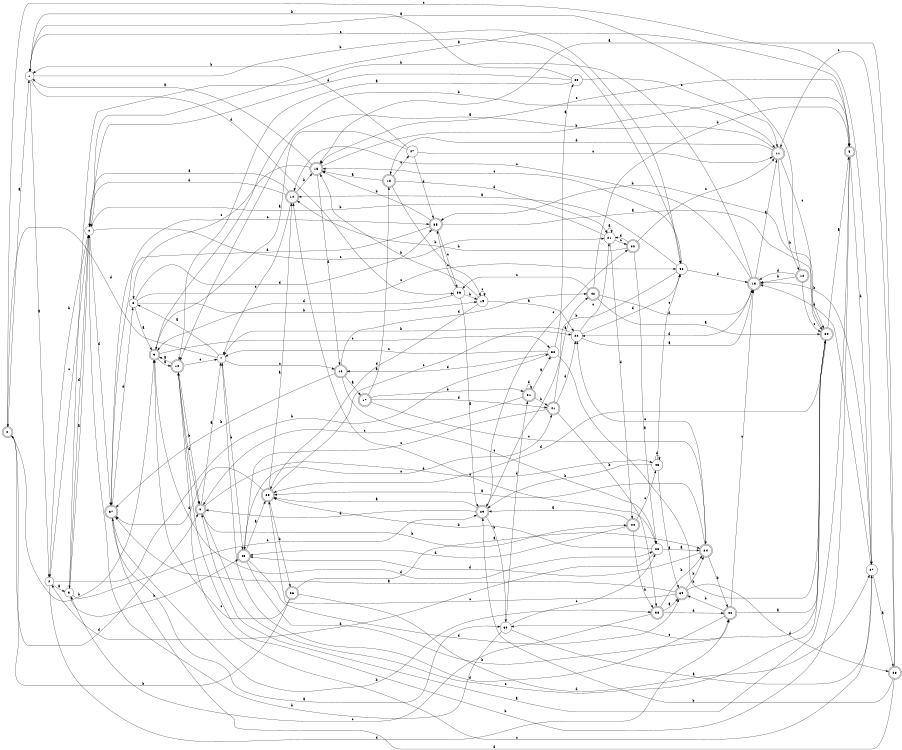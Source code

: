 digraph n39_10 {
__start0 [label="" shape="none"];

rankdir=LR;
size="8,5";

s0 [style="rounded,filled", color="black", fillcolor="white" shape="doublecircle", label="0"];
s1 [style="filled", color="black", fillcolor="white" shape="circle", label="1"];
s2 [style="filled", color="black", fillcolor="white" shape="circle", label="2"];
s3 [style="filled", color="black", fillcolor="white" shape="circle", label="3"];
s4 [style="filled", color="black", fillcolor="white" shape="circle", label="4"];
s5 [style="rounded,filled", color="black", fillcolor="white" shape="doublecircle", label="5"];
s6 [style="rounded,filled", color="black", fillcolor="white" shape="doublecircle", label="6"];
s7 [style="filled", color="black", fillcolor="white" shape="circle", label="7"];
s8 [style="filled", color="black", fillcolor="white" shape="circle", label="8"];
s9 [style="rounded,filled", color="black", fillcolor="white" shape="doublecircle", label="9"];
s10 [style="rounded,filled", color="black", fillcolor="white" shape="doublecircle", label="10"];
s11 [style="rounded,filled", color="black", fillcolor="white" shape="doublecircle", label="11"];
s12 [style="rounded,filled", color="black", fillcolor="white" shape="doublecircle", label="12"];
s13 [style="rounded,filled", color="black", fillcolor="white" shape="doublecircle", label="13"];
s14 [style="rounded,filled", color="black", fillcolor="white" shape="doublecircle", label="14"];
s15 [style="rounded,filled", color="black", fillcolor="white" shape="doublecircle", label="15"];
s16 [style="rounded,filled", color="black", fillcolor="white" shape="doublecircle", label="16"];
s17 [style="rounded,filled", color="black", fillcolor="white" shape="doublecircle", label="17"];
s18 [style="rounded,filled", color="black", fillcolor="white" shape="doublecircle", label="18"];
s19 [style="filled", color="black", fillcolor="white" shape="circle", label="19"];
s20 [style="filled", color="black", fillcolor="white" shape="circle", label="20"];
s21 [style="filled", color="black", fillcolor="white" shape="circle", label="21"];
s22 [style="rounded,filled", color="black", fillcolor="white" shape="doublecircle", label="22"];
s23 [style="filled", color="black", fillcolor="white" shape="circle", label="23"];
s24 [style="rounded,filled", color="black", fillcolor="white" shape="doublecircle", label="24"];
s25 [style="rounded,filled", color="black", fillcolor="white" shape="doublecircle", label="25"];
s26 [style="rounded,filled", color="black", fillcolor="white" shape="doublecircle", label="26"];
s27 [style="filled", color="black", fillcolor="white" shape="circle", label="27"];
s28 [style="rounded,filled", color="black", fillcolor="white" shape="doublecircle", label="28"];
s29 [style="rounded,filled", color="black", fillcolor="white" shape="doublecircle", label="29"];
s30 [style="filled", color="black", fillcolor="white" shape="circle", label="30"];
s31 [style="rounded,filled", color="black", fillcolor="white" shape="doublecircle", label="31"];
s32 [style="filled", color="black", fillcolor="white" shape="circle", label="32"];
s33 [style="filled", color="black", fillcolor="white" shape="circle", label="33"];
s34 [style="rounded,filled", color="black", fillcolor="white" shape="doublecircle", label="34"];
s35 [style="rounded,filled", color="black", fillcolor="white" shape="doublecircle", label="35"];
s36 [style="filled", color="black", fillcolor="white" shape="circle", label="36"];
s37 [style="rounded,filled", color="black", fillcolor="white" shape="doublecircle", label="37"];
s38 [style="rounded,filled", color="black", fillcolor="white" shape="doublecircle", label="38"];
s39 [style="rounded,filled", color="black", fillcolor="white" shape="doublecircle", label="39"];
s40 [style="rounded,filled", color="black", fillcolor="white" shape="doublecircle", label="40"];
s41 [style="rounded,filled", color="black", fillcolor="white" shape="doublecircle", label="41"];
s42 [style="rounded,filled", color="black", fillcolor="white" shape="doublecircle", label="42"];
s43 [style="rounded,filled", color="black", fillcolor="white" shape="doublecircle", label="43"];
s44 [style="rounded,filled", color="black", fillcolor="white" shape="doublecircle", label="44"];
s45 [style="filled", color="black", fillcolor="white" shape="circle", label="45"];
s46 [style="filled", color="black", fillcolor="white" shape="circle", label="46"];
s47 [style="filled", color="black", fillcolor="white" shape="circle", label="47"];
s0 -> s1 [label="a"];
s0 -> s9 [label="b"];
s0 -> s27 [label="c"];
s0 -> s6 [label="d"];
s1 -> s2 [label="a"];
s1 -> s46 [label="b"];
s1 -> s46 [label="c"];
s1 -> s36 [label="d"];
s2 -> s3 [label="a"];
s2 -> s32 [label="b"];
s2 -> s4 [label="c"];
s2 -> s40 [label="d"];
s3 -> s4 [label="a"];
s3 -> s43 [label="b"];
s3 -> s29 [label="c"];
s3 -> s4 [label="d"];
s4 -> s5 [label="a"];
s4 -> s2 [label="b"];
s4 -> s21 [label="c"];
s4 -> s37 [label="d"];
s5 -> s6 [label="a"];
s5 -> s10 [label="b"];
s5 -> s15 [label="c"];
s5 -> s27 [label="d"];
s6 -> s7 [label="a"];
s6 -> s44 [label="b"];
s6 -> s34 [label="c"];
s6 -> s45 [label="d"];
s7 -> s8 [label="a"];
s7 -> s43 [label="b"];
s7 -> s16 [label="c"];
s7 -> s0 [label="d"];
s8 -> s9 [label="a"];
s8 -> s19 [label="b"];
s8 -> s46 [label="c"];
s8 -> s35 [label="d"];
s9 -> s10 [label="a"];
s9 -> s11 [label="b"];
s9 -> s32 [label="c"];
s9 -> s23 [label="d"];
s10 -> s9 [label="a"];
s10 -> s6 [label="b"];
s10 -> s7 [label="c"];
s10 -> s6 [label="d"];
s11 -> s10 [label="a"];
s11 -> s12 [label="b"];
s11 -> s34 [label="c"];
s11 -> s18 [label="d"];
s12 -> s1 [label="a"];
s12 -> s13 [label="b"];
s12 -> s34 [label="c"];
s12 -> s13 [label="d"];
s13 -> s11 [label="a"];
s13 -> s3 [label="b"];
s13 -> s14 [label="c"];
s13 -> s20 [label="d"];
s14 -> s4 [label="a"];
s14 -> s15 [label="b"];
s14 -> s7 [label="c"];
s14 -> s4 [label="d"];
s15 -> s1 [label="a"];
s15 -> s5 [label="b"];
s15 -> s8 [label="c"];
s15 -> s16 [label="d"];
s16 -> s17 [label="a"];
s16 -> s37 [label="b"];
s16 -> s23 [label="c"];
s16 -> s42 [label="d"];
s17 -> s18 [label="a"];
s17 -> s31 [label="b"];
s17 -> s24 [label="c"];
s17 -> s41 [label="d"];
s18 -> s15 [label="a"];
s18 -> s19 [label="b"];
s18 -> s47 [label="c"];
s18 -> s21 [label="d"];
s19 -> s20 [label="a"];
s19 -> s15 [label="b"];
s19 -> s19 [label="c"];
s19 -> s25 [label="d"];
s20 -> s13 [label="a"];
s20 -> s7 [label="b"];
s20 -> s21 [label="c"];
s20 -> s46 [label="d"];
s21 -> s21 [label="a"];
s21 -> s4 [label="b"];
s21 -> s22 [label="c"];
s21 -> s44 [label="d"];
s22 -> s23 [label="a"];
s22 -> s14 [label="b"];
s22 -> s11 [label="c"];
s22 -> s21 [label="d"];
s23 -> s24 [label="a"];
s23 -> s25 [label="b"];
s23 -> s14 [label="c"];
s23 -> s2 [label="d"];
s24 -> s25 [label="a"];
s24 -> s40 [label="b"];
s24 -> s20 [label="c"];
s24 -> s43 [label="d"];
s25 -> s14 [label="a"];
s25 -> s26 [label="b"];
s25 -> s20 [label="c"];
s25 -> s37 [label="d"];
s26 -> s24 [label="a"];
s26 -> s0 [label="b"];
s26 -> s9 [label="c"];
s26 -> s27 [label="d"];
s27 -> s28 [label="a"];
s27 -> s13 [label="b"];
s27 -> s10 [label="c"];
s27 -> s13 [label="d"];
s28 -> s15 [label="a"];
s28 -> s29 [label="b"];
s28 -> s11 [label="c"];
s28 -> s37 [label="d"];
s29 -> s25 [label="a"];
s29 -> s30 [label="b"];
s29 -> s22 [label="c"];
s29 -> s6 [label="d"];
s30 -> s27 [label="a"];
s30 -> s4 [label="b"];
s30 -> s23 [label="c"];
s30 -> s31 [label="d"];
s31 -> s32 [label="a"];
s31 -> s41 [label="b"];
s31 -> s6 [label="c"];
s31 -> s31 [label="d"];
s32 -> s33 [label="a"];
s32 -> s34 [label="b"];
s32 -> s7 [label="c"];
s32 -> s16 [label="d"];
s33 -> s10 [label="a"];
s33 -> s1 [label="b"];
s33 -> s11 [label="c"];
s33 -> s4 [label="d"];
s34 -> s5 [label="a"];
s34 -> s35 [label="b"];
s34 -> s30 [label="c"];
s34 -> s25 [label="d"];
s35 -> s34 [label="a"];
s35 -> s15 [label="b"];
s35 -> s36 [label="c"];
s35 -> s37 [label="d"];
s36 -> s29 [label="a"];
s36 -> s19 [label="b"];
s36 -> s35 [label="c"];
s36 -> s9 [label="d"];
s37 -> s30 [label="a"];
s37 -> s38 [label="b"];
s37 -> s35 [label="c"];
s37 -> s8 [label="d"];
s38 -> s39 [label="a"];
s38 -> s24 [label="b"];
s38 -> s3 [label="c"];
s38 -> s40 [label="d"];
s39 -> s37 [label="a"];
s39 -> s24 [label="b"];
s39 -> s25 [label="c"];
s39 -> s28 [label="d"];
s40 -> s34 [label="a"];
s40 -> s39 [label="b"];
s40 -> s13 [label="c"];
s40 -> s7 [label="d"];
s41 -> s42 [label="a"];
s41 -> s38 [label="b"];
s41 -> s43 [label="c"];
s41 -> s20 [label="d"];
s42 -> s34 [label="a"];
s42 -> s5 [label="b"];
s42 -> s36 [label="c"];
s42 -> s13 [label="d"];
s43 -> s25 [label="a"];
s43 -> s40 [label="b"];
s43 -> s41 [label="c"];
s43 -> s39 [label="d"];
s44 -> s29 [label="a"];
s44 -> s38 [label="b"];
s44 -> s45 [label="c"];
s44 -> s43 [label="d"];
s45 -> s39 [label="a"];
s45 -> s29 [label="b"];
s45 -> s46 [label="c"];
s45 -> s45 [label="d"];
s46 -> s14 [label="a"];
s46 -> s29 [label="b"];
s46 -> s15 [label="c"];
s46 -> s13 [label="d"];
s47 -> s9 [label="a"];
s47 -> s1 [label="b"];
s47 -> s11 [label="c"];
s47 -> s35 [label="d"];

}